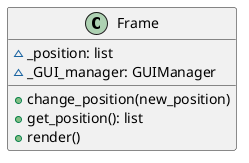 @startuml
'https://plantuml.com/class-diagram

class Frame {
    ~ _position: list
    ~ _GUI_manager: GUIManager

    + change_position(new_position)
    + get_position(): list
    + render()
}
@enduml